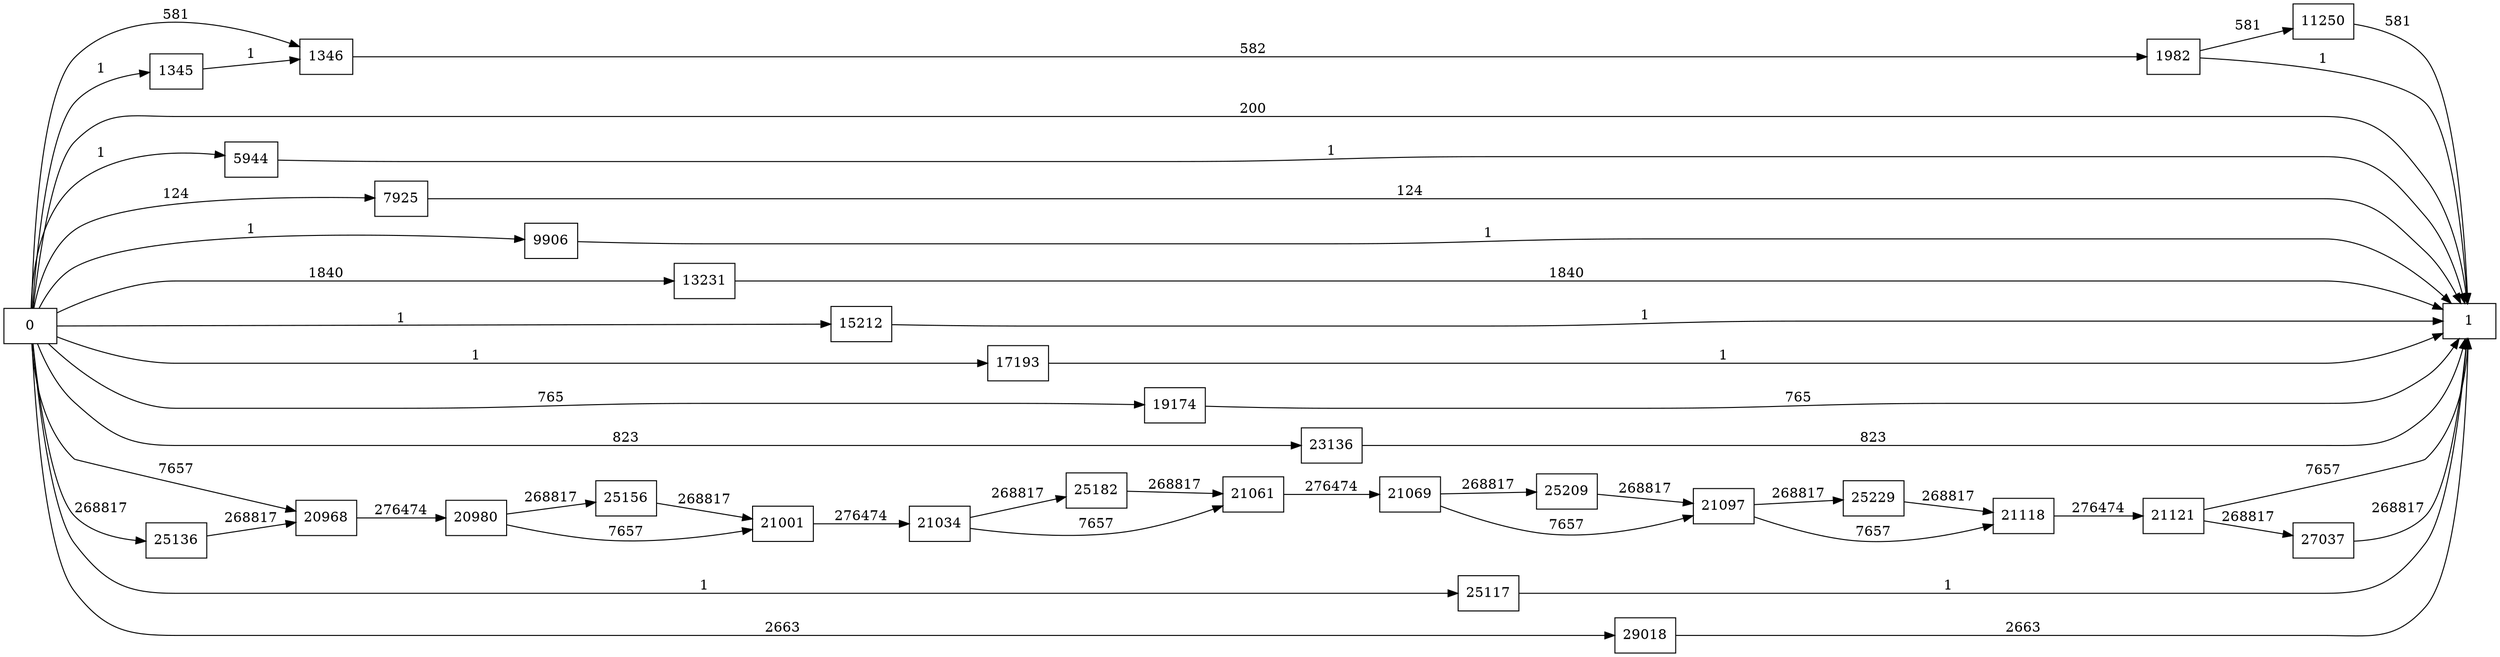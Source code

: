 digraph {
	graph [rankdir=LR]
	node [shape=rectangle]
	1345 -> 1346 [label=1]
	1346 -> 1982 [label=582]
	1982 -> 1 [label=1]
	1982 -> 11250 [label=581]
	5944 -> 1 [label=1]
	7925 -> 1 [label=124]
	9906 -> 1 [label=1]
	11250 -> 1 [label=581]
	13231 -> 1 [label=1840]
	15212 -> 1 [label=1]
	17193 -> 1 [label=1]
	19174 -> 1 [label=765]
	20968 -> 20980 [label=276474]
	20980 -> 21001 [label=7657]
	20980 -> 25156 [label=268817]
	21001 -> 21034 [label=276474]
	21034 -> 21061 [label=7657]
	21034 -> 25182 [label=268817]
	21061 -> 21069 [label=276474]
	21069 -> 21097 [label=7657]
	21069 -> 25209 [label=268817]
	21097 -> 21118 [label=7657]
	21097 -> 25229 [label=268817]
	21118 -> 21121 [label=276474]
	21121 -> 1 [label=7657]
	21121 -> 27037 [label=268817]
	23136 -> 1 [label=823]
	25117 -> 1 [label=1]
	25136 -> 20968 [label=268817]
	25156 -> 21001 [label=268817]
	25182 -> 21061 [label=268817]
	25209 -> 21097 [label=268817]
	25229 -> 21118 [label=268817]
	27037 -> 1 [label=268817]
	29018 -> 1 [label=2663]
	0 -> 1346 [label=581]
	0 -> 1345 [label=1]
	0 -> 1 [label=200]
	0 -> 5944 [label=1]
	0 -> 7925 [label=124]
	0 -> 9906 [label=1]
	0 -> 13231 [label=1840]
	0 -> 15212 [label=1]
	0 -> 17193 [label=1]
	0 -> 19174 [label=765]
	0 -> 20968 [label=7657]
	0 -> 23136 [label=823]
	0 -> 25117 [label=1]
	0 -> 25136 [label=268817]
	0 -> 29018 [label=2663]
}
